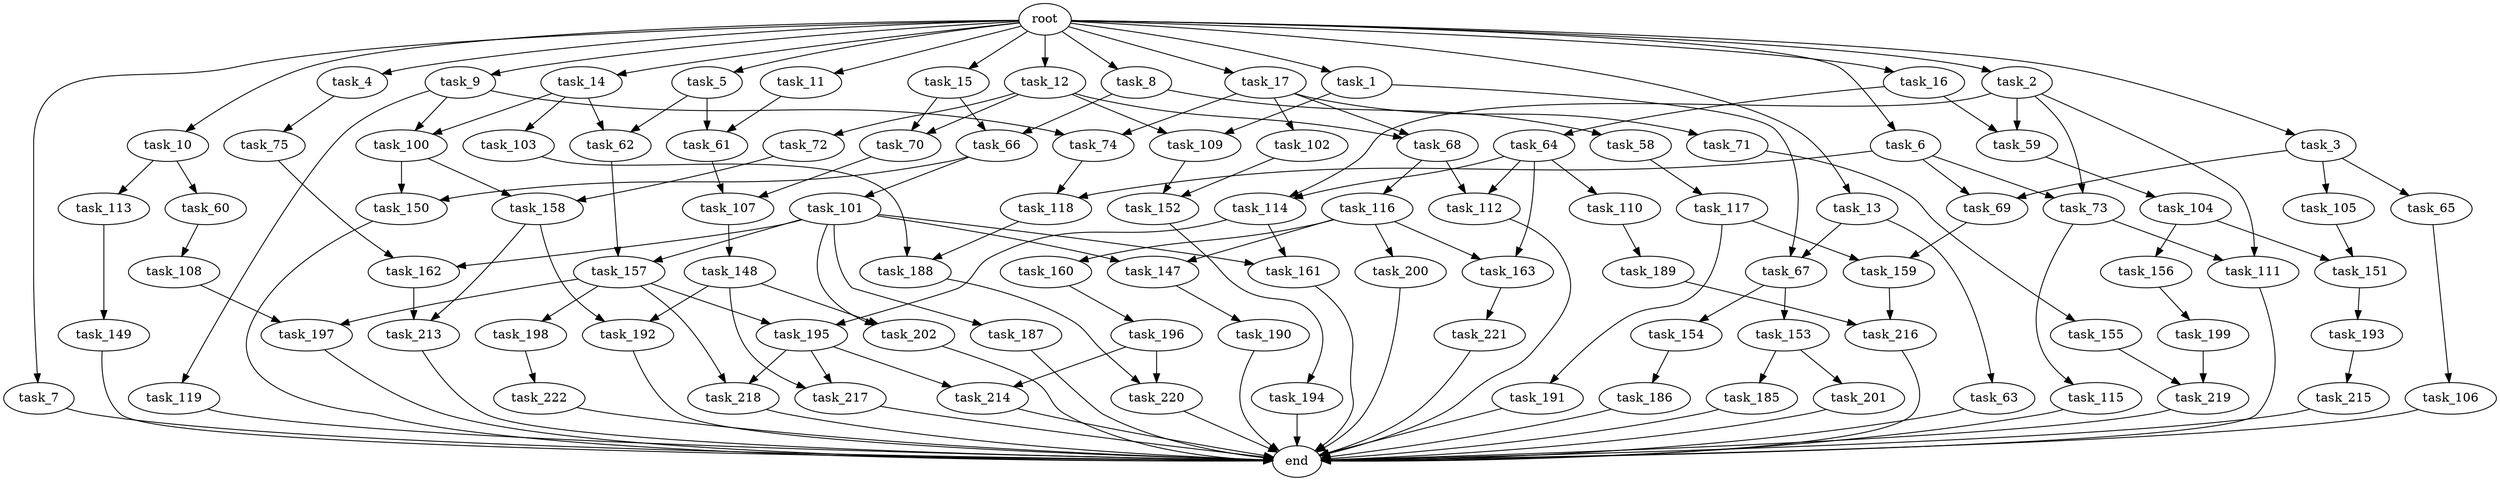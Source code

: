 digraph G {
  task_116 [size="137438953472.000000"];
  task_105 [size="77309411328.000000"];
  task_163 [size="730144440320.000000"];
  task_15 [size="1024.000000"];
  task_102 [size="695784701952.000000"];
  task_118 [size="429496729600.000000"];
  task_153 [size="137438953472.000000"];
  task_191 [size="695784701952.000000"];
  task_7 [size="1024.000000"];
  task_104 [size="420906795008.000000"];
  task_119 [size="858993459200.000000"];
  task_220 [size="274877906944.000000"];
  task_75 [size="549755813888.000000"];
  task_214 [size="446676598784.000000"];
  task_154 [size="137438953472.000000"];
  task_106 [size="34359738368.000000"];
  task_117 [size="77309411328.000000"];
  task_155 [size="214748364800.000000"];
  task_9 [size="1024.000000"];
  task_196 [size="420906795008.000000"];
  task_216 [size="996432412672.000000"];
  task_112 [size="171798691840.000000"];
  task_147 [size="1116691496960.000000"];
  task_185 [size="137438953472.000000"];
  task_59 [size="1554778161152.000000"];
  task_217 [size="858993459200.000000"];
  task_73 [size="1073741824000.000000"];
  task_64 [size="695784701952.000000"];
  task_198 [size="77309411328.000000"];
  task_65 [size="77309411328.000000"];
  task_150 [size="1391569403904.000000"];
  task_222 [size="858993459200.000000"];
  task_188 [size="249108103168.000000"];
  task_63 [size="77309411328.000000"];
  task_68 [size="730144440320.000000"];
  task_115 [size="695784701952.000000"];
  task_58 [size="858993459200.000000"];
  task_160 [size="695784701952.000000"];
  task_190 [size="309237645312.000000"];
  task_61 [size="618475290624.000000"];
  task_156 [size="549755813888.000000"];
  task_1 [size="1024.000000"];
  task_159 [size="1554778161152.000000"];
  task_157 [size="558345748480.000000"];
  task_109 [size="584115552256.000000"];
  task_201 [size="137438953472.000000"];
  task_189 [size="309237645312.000000"];
  task_186 [size="858993459200.000000"];
  task_69 [size="292057776128.000000"];
  task_162 [size="1279900254208.000000"];
  task_194 [size="695784701952.000000"];
  task_62 [size="343597383680.000000"];
  task_66 [size="1168231104512.000000"];
  task_161 [size="970662608896.000000"];
  task_213 [size="584115552256.000000"];
  task_195 [size="627065225216.000000"];
  end [size="0.000000"];
  task_192 [size="1099511627776.000000"];
  task_11 [size="1024.000000"];
  task_4 [size="1024.000000"];
  task_60 [size="137438953472.000000"];
  task_10 [size="1024.000000"];
  task_193 [size="34359738368.000000"];
  task_114 [size="893353197568.000000"];
  task_8 [size="1024.000000"];
  task_100 [size="893353197568.000000"];
  task_70 [size="343597383680.000000"];
  task_71 [size="695784701952.000000"];
  task_67 [size="627065225216.000000"];
  task_14 [size="1024.000000"];
  task_12 [size="1024.000000"];
  task_13 [size="1024.000000"];
  task_187 [size="420906795008.000000"];
  task_108 [size="77309411328.000000"];
  task_3 [size="1024.000000"];
  task_158 [size="773094113280.000000"];
  task_218 [size="386547056640.000000"];
  task_103 [size="34359738368.000000"];
  task_113 [size="137438953472.000000"];
  task_6 [size="1024.000000"];
  task_219 [size="730144440320.000000"];
  task_2 [size="1024.000000"];
  task_221 [size="34359738368.000000"];
  task_197 [size="386547056640.000000"];
  task_107 [size="1279900254208.000000"];
  task_72 [size="34359738368.000000"];
  task_74 [size="1554778161152.000000"];
  task_149 [size="309237645312.000000"];
  task_17 [size="1024.000000"];
  task_202 [size="970662608896.000000"];
  task_200 [size="695784701952.000000"];
  root [size="0.000000"];
  task_148 [size="34359738368.000000"];
  task_101 [size="695784701952.000000"];
  task_16 [size="1024.000000"];
  task_199 [size="858993459200.000000"];
  task_152 [size="627065225216.000000"];
  task_5 [size="1024.000000"];
  task_215 [size="137438953472.000000"];
  task_110 [size="34359738368.000000"];
  task_111 [size="1554778161152.000000"];
  task_151 [size="764504178688.000000"];

  task_116 -> task_147 [size="679477248.000000"];
  task_116 -> task_160 [size="679477248.000000"];
  task_116 -> task_163 [size="679477248.000000"];
  task_116 -> task_200 [size="679477248.000000"];
  task_105 -> task_151 [size="209715200.000000"];
  task_163 -> task_221 [size="33554432.000000"];
  task_15 -> task_66 [size="301989888.000000"];
  task_15 -> task_70 [size="301989888.000000"];
  task_102 -> task_152 [size="75497472.000000"];
  task_118 -> task_188 [size="209715200.000000"];
  task_153 -> task_201 [size="134217728.000000"];
  task_153 -> task_185 [size="134217728.000000"];
  task_191 -> end [size="1.000000"];
  task_7 -> end [size="1.000000"];
  task_104 -> task_156 [size="536870912.000000"];
  task_104 -> task_151 [size="536870912.000000"];
  task_119 -> end [size="1.000000"];
  task_220 -> end [size="1.000000"];
  task_75 -> task_162 [size="838860800.000000"];
  task_214 -> end [size="1.000000"];
  task_154 -> task_186 [size="838860800.000000"];
  task_106 -> end [size="1.000000"];
  task_117 -> task_191 [size="679477248.000000"];
  task_117 -> task_159 [size="679477248.000000"];
  task_155 -> task_219 [size="411041792.000000"];
  task_9 -> task_119 [size="838860800.000000"];
  task_9 -> task_100 [size="838860800.000000"];
  task_9 -> task_74 [size="838860800.000000"];
  task_196 -> task_220 [size="134217728.000000"];
  task_196 -> task_214 [size="134217728.000000"];
  task_216 -> end [size="1.000000"];
  task_112 -> end [size="1.000000"];
  task_147 -> task_190 [size="301989888.000000"];
  task_185 -> end [size="1.000000"];
  task_59 -> task_104 [size="411041792.000000"];
  task_217 -> end [size="1.000000"];
  task_73 -> task_111 [size="679477248.000000"];
  task_73 -> task_115 [size="679477248.000000"];
  task_64 -> task_112 [size="33554432.000000"];
  task_64 -> task_110 [size="33554432.000000"];
  task_64 -> task_114 [size="33554432.000000"];
  task_64 -> task_163 [size="33554432.000000"];
  task_198 -> task_222 [size="838860800.000000"];
  task_65 -> task_106 [size="33554432.000000"];
  task_150 -> end [size="1.000000"];
  task_222 -> end [size="1.000000"];
  task_188 -> task_220 [size="134217728.000000"];
  task_63 -> end [size="1.000000"];
  task_68 -> task_112 [size="134217728.000000"];
  task_68 -> task_116 [size="134217728.000000"];
  task_115 -> end [size="1.000000"];
  task_58 -> task_117 [size="75497472.000000"];
  task_160 -> task_196 [size="411041792.000000"];
  task_190 -> end [size="1.000000"];
  task_61 -> task_107 [size="838860800.000000"];
  task_156 -> task_199 [size="838860800.000000"];
  task_1 -> task_109 [size="536870912.000000"];
  task_1 -> task_67 [size="536870912.000000"];
  task_159 -> task_216 [size="134217728.000000"];
  task_157 -> task_198 [size="75497472.000000"];
  task_157 -> task_197 [size="75497472.000000"];
  task_157 -> task_195 [size="75497472.000000"];
  task_157 -> task_218 [size="75497472.000000"];
  task_109 -> task_152 [size="536870912.000000"];
  task_201 -> end [size="1.000000"];
  task_189 -> task_216 [size="838860800.000000"];
  task_186 -> end [size="1.000000"];
  task_69 -> task_159 [size="838860800.000000"];
  task_162 -> task_213 [size="33554432.000000"];
  task_194 -> end [size="1.000000"];
  task_62 -> task_157 [size="134217728.000000"];
  task_66 -> task_150 [size="679477248.000000"];
  task_66 -> task_101 [size="679477248.000000"];
  task_161 -> end [size="1.000000"];
  task_213 -> end [size="1.000000"];
  task_195 -> task_217 [size="301989888.000000"];
  task_195 -> task_214 [size="301989888.000000"];
  task_195 -> task_218 [size="301989888.000000"];
  task_192 -> end [size="1.000000"];
  task_11 -> task_61 [size="301989888.000000"];
  task_4 -> task_75 [size="536870912.000000"];
  task_60 -> task_108 [size="75497472.000000"];
  task_10 -> task_60 [size="134217728.000000"];
  task_10 -> task_113 [size="134217728.000000"];
  task_193 -> task_215 [size="134217728.000000"];
  task_114 -> task_161 [size="536870912.000000"];
  task_114 -> task_195 [size="536870912.000000"];
  task_8 -> task_58 [size="838860800.000000"];
  task_8 -> task_66 [size="838860800.000000"];
  task_100 -> task_158 [size="679477248.000000"];
  task_100 -> task_150 [size="679477248.000000"];
  task_70 -> task_107 [size="411041792.000000"];
  task_71 -> task_155 [size="209715200.000000"];
  task_67 -> task_153 [size="134217728.000000"];
  task_67 -> task_154 [size="134217728.000000"];
  task_14 -> task_100 [size="33554432.000000"];
  task_14 -> task_103 [size="33554432.000000"];
  task_14 -> task_62 [size="33554432.000000"];
  task_12 -> task_109 [size="33554432.000000"];
  task_12 -> task_68 [size="33554432.000000"];
  task_12 -> task_70 [size="33554432.000000"];
  task_12 -> task_72 [size="33554432.000000"];
  task_13 -> task_63 [size="75497472.000000"];
  task_13 -> task_67 [size="75497472.000000"];
  task_187 -> end [size="1.000000"];
  task_108 -> task_197 [size="301989888.000000"];
  task_3 -> task_65 [size="75497472.000000"];
  task_3 -> task_105 [size="75497472.000000"];
  task_3 -> task_69 [size="75497472.000000"];
  task_158 -> task_213 [size="536870912.000000"];
  task_158 -> task_192 [size="536870912.000000"];
  task_218 -> end [size="1.000000"];
  task_103 -> task_188 [size="33554432.000000"];
  task_113 -> task_149 [size="301989888.000000"];
  task_6 -> task_118 [size="209715200.000000"];
  task_6 -> task_73 [size="209715200.000000"];
  task_6 -> task_69 [size="209715200.000000"];
  task_219 -> end [size="1.000000"];
  task_2 -> task_114 [size="838860800.000000"];
  task_2 -> task_73 [size="838860800.000000"];
  task_2 -> task_59 [size="838860800.000000"];
  task_2 -> task_111 [size="838860800.000000"];
  task_221 -> end [size="1.000000"];
  task_197 -> end [size="1.000000"];
  task_107 -> task_148 [size="33554432.000000"];
  task_72 -> task_158 [size="75497472.000000"];
  task_74 -> task_118 [size="209715200.000000"];
  task_149 -> end [size="1.000000"];
  task_17 -> task_71 [size="679477248.000000"];
  task_17 -> task_68 [size="679477248.000000"];
  task_17 -> task_102 [size="679477248.000000"];
  task_17 -> task_74 [size="679477248.000000"];
  task_202 -> end [size="1.000000"];
  task_200 -> end [size="1.000000"];
  root -> task_13 [size="1.000000"];
  root -> task_17 [size="1.000000"];
  root -> task_3 [size="1.000000"];
  root -> task_4 [size="1.000000"];
  root -> task_11 [size="1.000000"];
  root -> task_15 [size="1.000000"];
  root -> task_10 [size="1.000000"];
  root -> task_6 [size="1.000000"];
  root -> task_9 [size="1.000000"];
  root -> task_8 [size="1.000000"];
  root -> task_2 [size="1.000000"];
  root -> task_1 [size="1.000000"];
  root -> task_5 [size="1.000000"];
  root -> task_7 [size="1.000000"];
  root -> task_16 [size="1.000000"];
  root -> task_14 [size="1.000000"];
  root -> task_12 [size="1.000000"];
  task_148 -> task_217 [size="536870912.000000"];
  task_148 -> task_192 [size="536870912.000000"];
  task_148 -> task_202 [size="536870912.000000"];
  task_101 -> task_147 [size="411041792.000000"];
  task_101 -> task_162 [size="411041792.000000"];
  task_101 -> task_157 [size="411041792.000000"];
  task_101 -> task_187 [size="411041792.000000"];
  task_101 -> task_161 [size="411041792.000000"];
  task_101 -> task_202 [size="411041792.000000"];
  task_16 -> task_59 [size="679477248.000000"];
  task_16 -> task_64 [size="679477248.000000"];
  task_199 -> task_219 [size="301989888.000000"];
  task_152 -> task_194 [size="679477248.000000"];
  task_5 -> task_61 [size="301989888.000000"];
  task_5 -> task_62 [size="301989888.000000"];
  task_215 -> end [size="1.000000"];
  task_110 -> task_189 [size="301989888.000000"];
  task_111 -> end [size="1.000000"];
  task_151 -> task_193 [size="33554432.000000"];
}
